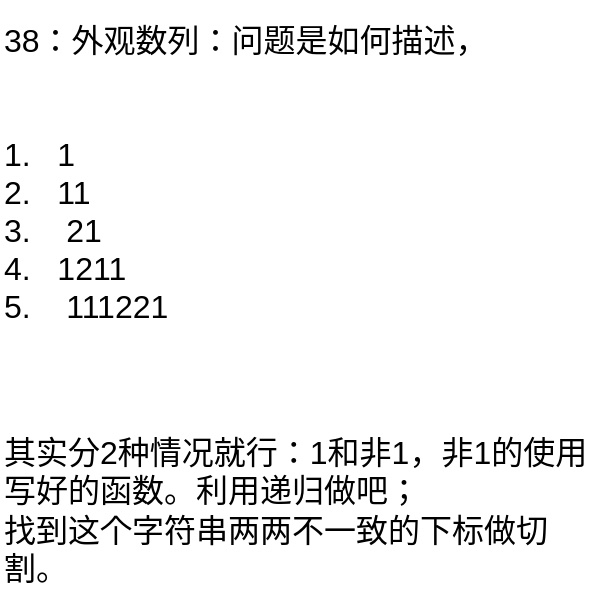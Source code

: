 <mxfile version="13.2.2" type="device"><diagram id="_OKLibbg1DUI_zAIra0-" name="第 1 页"><mxGraphModel dx="423" dy="501" grid="1" gridSize="10" guides="1" tooltips="1" connect="1" arrows="1" fold="1" page="1" pageScale="1" pageWidth="827" pageHeight="1169" math="0" shadow="0"><root><mxCell id="0"/><mxCell id="1" parent="0"/><mxCell id="8Y82K93o2sbLxF2yUOXY-1" value="38：外观数列：问题是如何描述，" style="text;html=1;strokeColor=none;fillColor=none;align=left;verticalAlign=middle;whiteSpace=wrap;rounded=0;fontSize=16;" vertex="1" parent="1"><mxGeometry x="210" y="210" width="300" height="40" as="geometry"/></mxCell><mxCell id="8Y82K93o2sbLxF2yUOXY-2" value="1.&amp;nbsp; &amp;nbsp;1&lt;br&gt;&lt;div&gt;&lt;span&gt;2.&amp;nbsp; &amp;nbsp;11&lt;/span&gt;&lt;/div&gt;&lt;div&gt;&lt;span&gt;3.&amp;nbsp; &amp;nbsp; 21&lt;/span&gt;&lt;/div&gt;&lt;div&gt;&lt;span&gt;4.&amp;nbsp; &amp;nbsp;1211&lt;/span&gt;&lt;/div&gt;&lt;div&gt;&lt;span&gt;5.&amp;nbsp; &amp;nbsp; 111221&lt;/span&gt;&lt;/div&gt;" style="text;html=1;strokeColor=none;fillColor=none;align=left;verticalAlign=middle;whiteSpace=wrap;rounded=0;fontSize=16;" vertex="1" parent="1"><mxGeometry x="210" y="280" width="300" height="90" as="geometry"/></mxCell><mxCell id="8Y82K93o2sbLxF2yUOXY-3" value="其实分2种情况就行：1和非1，非1的使用写好的函数。利用递归做吧；&lt;br&gt;找到这个字符串两两不一致的下标做切割。" style="text;html=1;strokeColor=none;fillColor=none;align=left;verticalAlign=middle;whiteSpace=wrap;rounded=0;fontSize=16;" vertex="1" parent="1"><mxGeometry x="210" y="430" width="300" height="70" as="geometry"/></mxCell></root></mxGraphModel></diagram></mxfile>